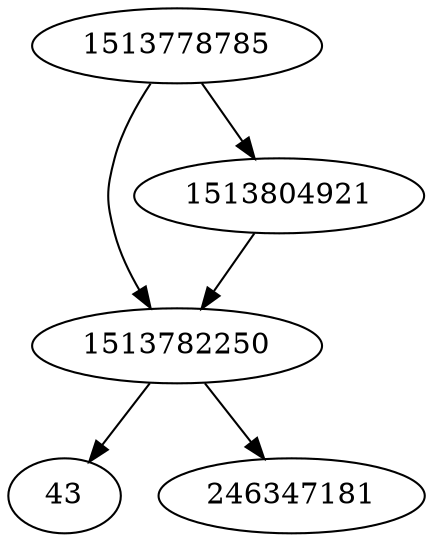 strict digraph  {
1513778785;
1513782250;
43;
246347181;
1513804921;
1513778785 -> 1513804921;
1513778785 -> 1513782250;
1513782250 -> 43;
1513782250 -> 246347181;
1513804921 -> 1513782250;
}
